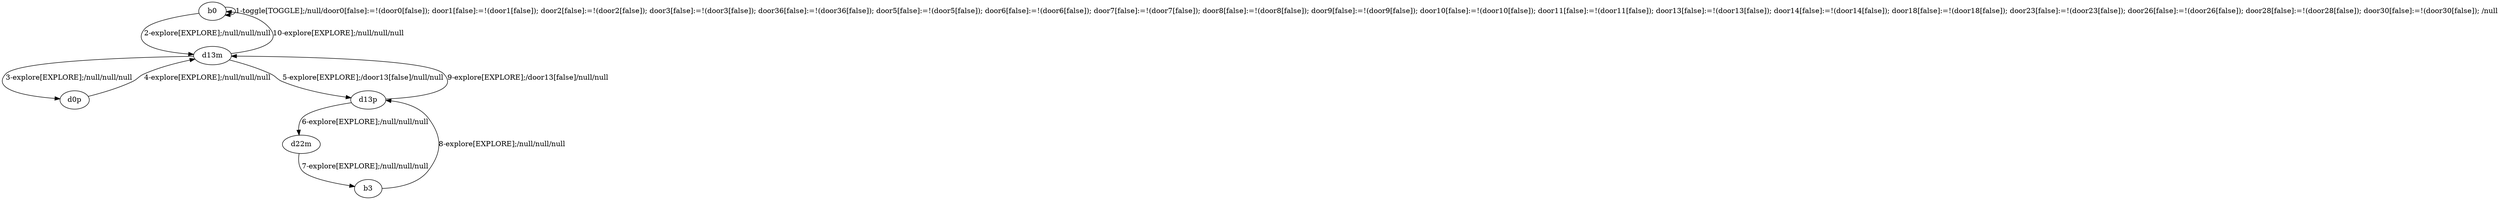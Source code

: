 # Total number of goals covered by this test: 2
# b3 --> d13p
# d22m --> b3

digraph g {
"b0" -> "b0" [label = "1-toggle[TOGGLE];/null/door0[false]:=!(door0[false]); door1[false]:=!(door1[false]); door2[false]:=!(door2[false]); door3[false]:=!(door3[false]); door36[false]:=!(door36[false]); door5[false]:=!(door5[false]); door6[false]:=!(door6[false]); door7[false]:=!(door7[false]); door8[false]:=!(door8[false]); door9[false]:=!(door9[false]); door10[false]:=!(door10[false]); door11[false]:=!(door11[false]); door13[false]:=!(door13[false]); door14[false]:=!(door14[false]); door18[false]:=!(door18[false]); door23[false]:=!(door23[false]); door26[false]:=!(door26[false]); door28[false]:=!(door28[false]); door30[false]:=!(door30[false]); /null"];
"b0" -> "d13m" [label = "2-explore[EXPLORE];/null/null/null"];
"d13m" -> "d0p" [label = "3-explore[EXPLORE];/null/null/null"];
"d0p" -> "d13m" [label = "4-explore[EXPLORE];/null/null/null"];
"d13m" -> "d13p" [label = "5-explore[EXPLORE];/door13[false]/null/null"];
"d13p" -> "d22m" [label = "6-explore[EXPLORE];/null/null/null"];
"d22m" -> "b3" [label = "7-explore[EXPLORE];/null/null/null"];
"b3" -> "d13p" [label = "8-explore[EXPLORE];/null/null/null"];
"d13p" -> "d13m" [label = "9-explore[EXPLORE];/door13[false]/null/null"];
"d13m" -> "b0" [label = "10-explore[EXPLORE];/null/null/null"];
}